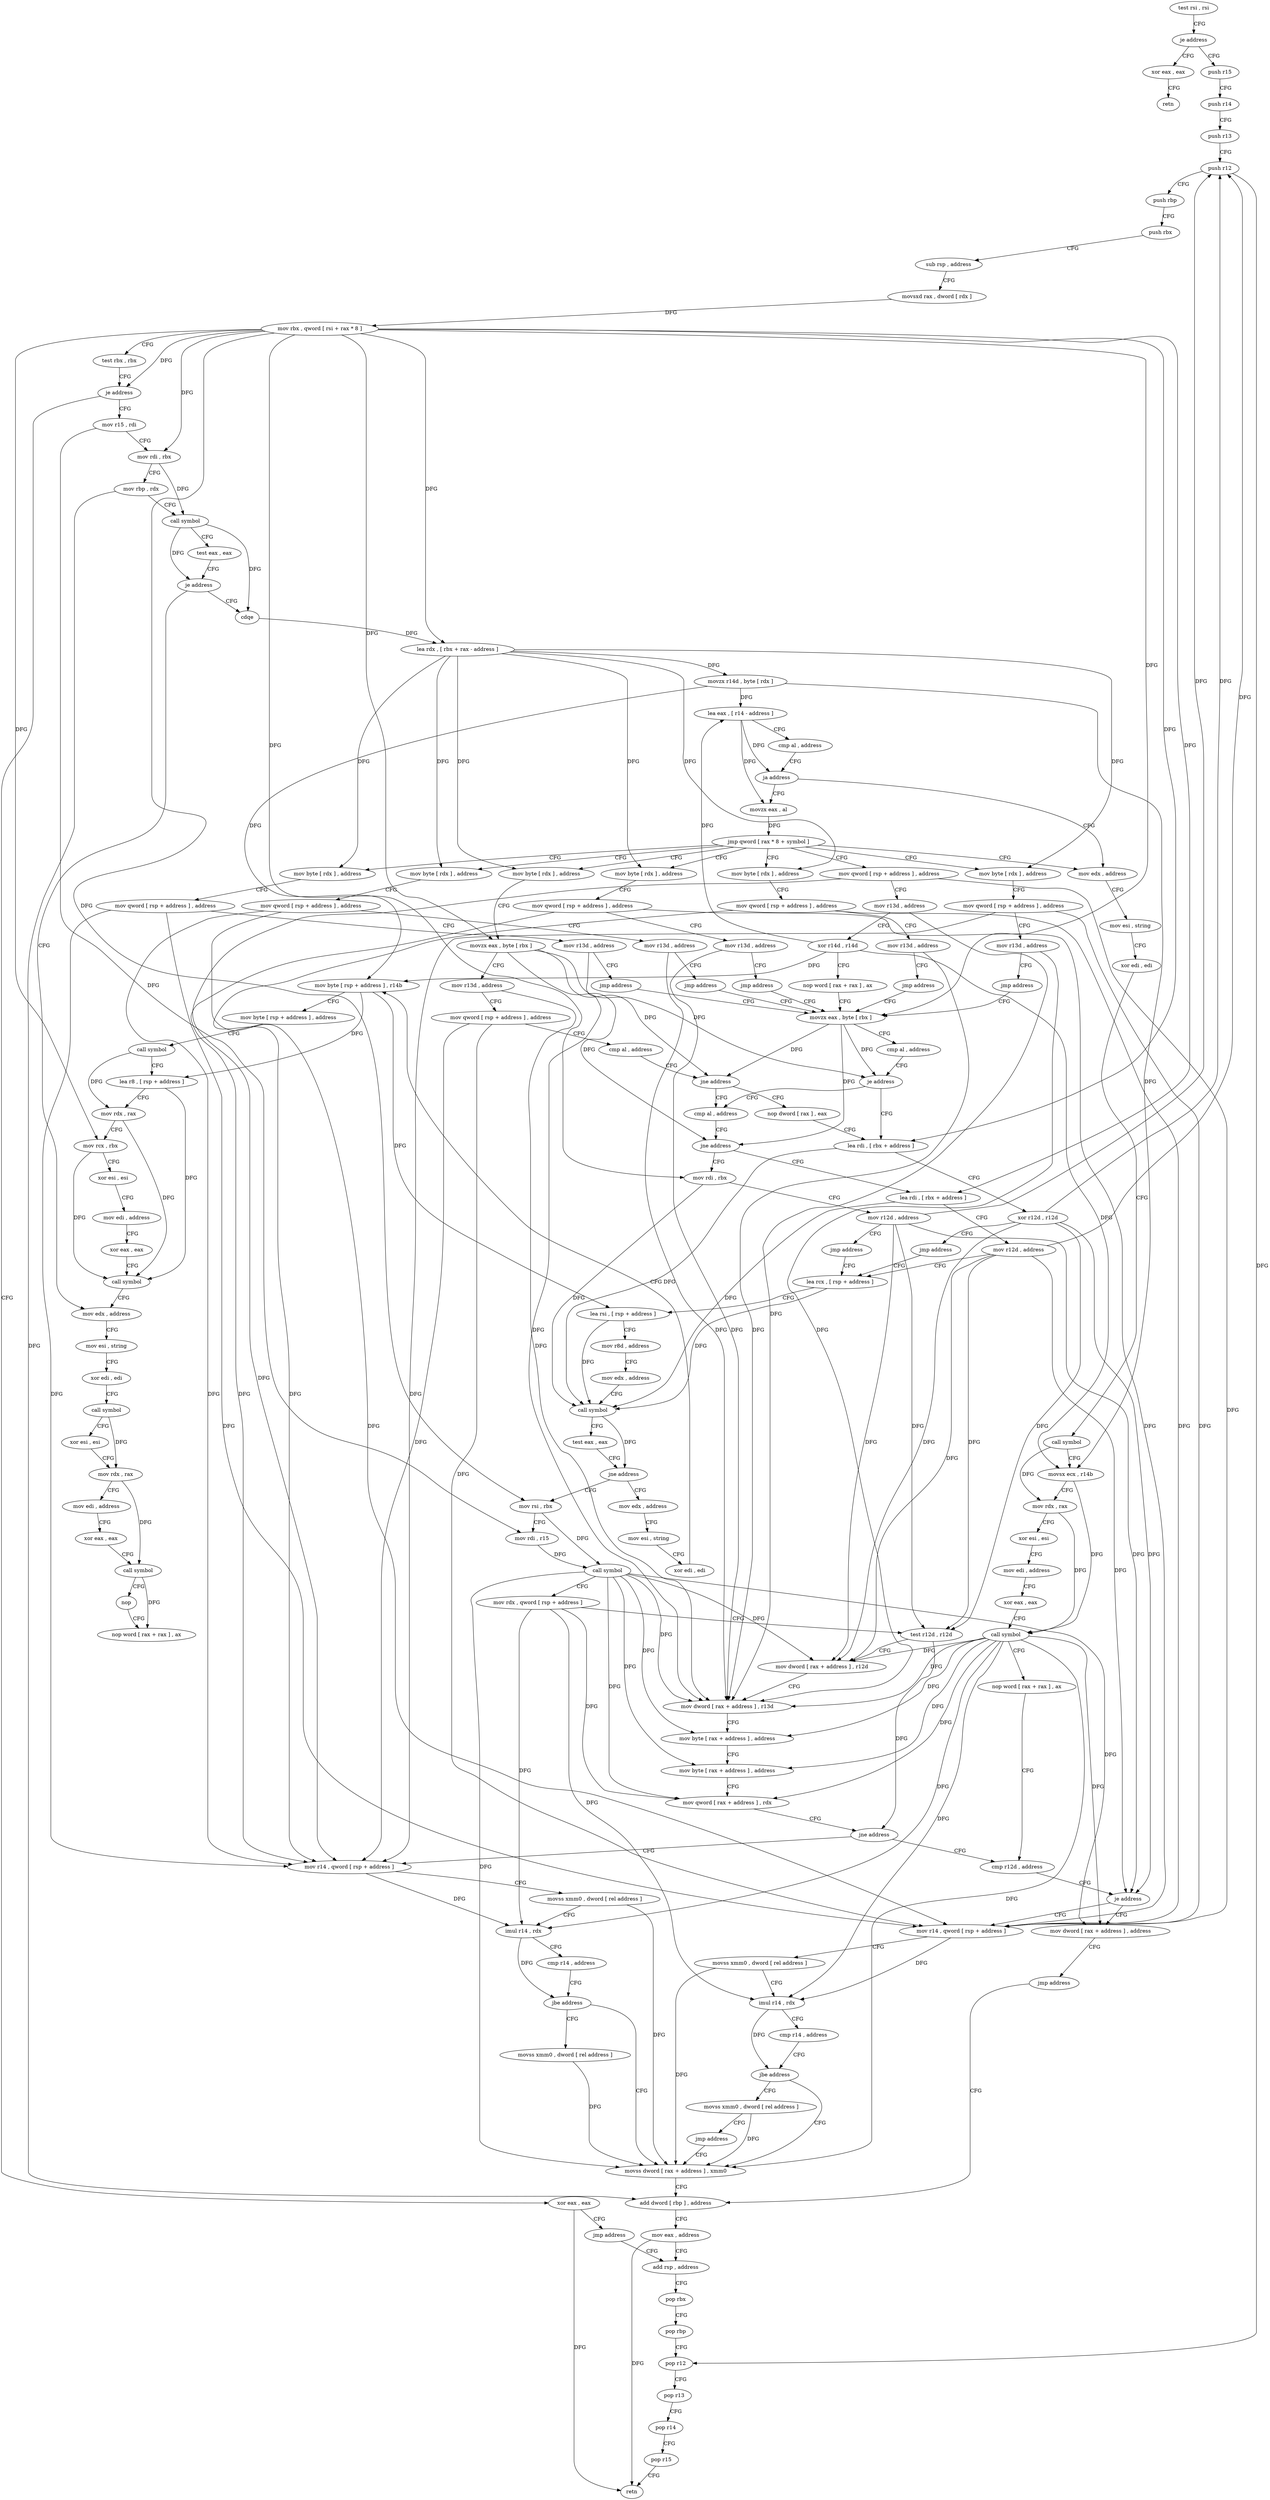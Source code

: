 digraph "func" {
"4260624" [label = "test rsi , rsi" ]
"4260627" [label = "je address" ]
"4261216" [label = "xor eax , eax" ]
"4260633" [label = "push r15" ]
"4261218" [label = "retn" ]
"4260635" [label = "push r14" ]
"4260637" [label = "push r13" ]
"4260639" [label = "push r12" ]
"4260641" [label = "push rbp" ]
"4260642" [label = "push rbx" ]
"4260643" [label = "sub rsp , address" ]
"4260647" [label = "movsxd rax , dword [ rdx ]" ]
"4260650" [label = "mov rbx , qword [ rsi + rax * 8 ]" ]
"4260654" [label = "test rbx , rbx" ]
"4260657" [label = "je address" ]
"4261272" [label = "xor eax , eax" ]
"4260663" [label = "mov r15 , rdi" ]
"4261274" [label = "jmp address" ]
"4260900" [label = "add rsp , address" ]
"4260666" [label = "mov rdi , rbx" ]
"4260669" [label = "mov rbp , rdx" ]
"4260672" [label = "call symbol" ]
"4260677" [label = "test eax , eax" ]
"4260679" [label = "je address" ]
"4261331" [label = "mov edx , address" ]
"4260685" [label = "cdqe" ]
"4260904" [label = "pop rbx" ]
"4260905" [label = "pop rbp" ]
"4260906" [label = "pop r12" ]
"4260908" [label = "pop r13" ]
"4260910" [label = "pop r14" ]
"4260912" [label = "pop r15" ]
"4260914" [label = "retn" ]
"4261336" [label = "mov esi , string" ]
"4261341" [label = "xor edi , edi" ]
"4261343" [label = "call symbol" ]
"4261348" [label = "xor esi , esi" ]
"4261350" [label = "mov rdx , rax" ]
"4261353" [label = "mov edi , address" ]
"4261358" [label = "xor eax , eax" ]
"4261360" [label = "call symbol" ]
"4261365" [label = "nop" ]
"4261366" [label = "nop word [ rax + rax ] , ax" ]
"4260687" [label = "lea rdx , [ rbx + rax - address ]" ]
"4260692" [label = "movzx r14d , byte [ rdx ]" ]
"4260696" [label = "lea eax , [ r14 - address ]" ]
"4260700" [label = "cmp al , address" ]
"4260702" [label = "ja address" ]
"4261120" [label = "mov edx , address" ]
"4260708" [label = "movzx eax , al" ]
"4261125" [label = "mov esi , string" ]
"4261130" [label = "xor edi , edi" ]
"4261132" [label = "call symbol" ]
"4261137" [label = "movsx ecx , r14b" ]
"4261141" [label = "mov rdx , rax" ]
"4261144" [label = "xor esi , esi" ]
"4261146" [label = "mov edi , address" ]
"4261151" [label = "xor eax , eax" ]
"4261153" [label = "call symbol" ]
"4261158" [label = "nop word [ rax + rax ] , ax" ]
"4261168" [label = "cmp r12d , address" ]
"4260711" [label = "jmp qword [ rax * 8 + symbol ]" ]
"4260720" [label = "mov qword [ rsp + address ] , address" ]
"4260920" [label = "mov byte [ rdx ] , address" ]
"4260968" [label = "mov byte [ rdx ] , address" ]
"4260992" [label = "mov byte [ rdx ] , address" ]
"4261024" [label = "mov byte [ rdx ] , address" ]
"4261056" [label = "mov byte [ rdx ] , address" ]
"4261088" [label = "mov byte [ rdx ] , address" ]
"4261224" [label = "mov r14 , qword [ rsp + address ]" ]
"4261229" [label = "movss xmm0 , dword [ rel address ]" ]
"4261237" [label = "imul r14 , rdx" ]
"4261241" [label = "cmp r14 , address" ]
"4261248" [label = "jbe address" ]
"4260886" [label = "movss dword [ rax + address ] , xmm0" ]
"4261254" [label = "movss xmm0 , dword [ rel address ]" ]
"4261174" [label = "mov dword [ rax + address ] , address" ]
"4261181" [label = "jmp address" ]
"4260891" [label = "add dword [ rbp ] , address" ]
"4260729" [label = "mov r13d , address" ]
"4260735" [label = "xor r14d , r14d" ]
"4260738" [label = "nop word [ rax + rax ] , ax" ]
"4260744" [label = "movzx eax , byte [ rbx ]" ]
"4260923" [label = "movzx eax , byte [ rbx ]" ]
"4260926" [label = "mov r13d , address" ]
"4260932" [label = "mov qword [ rsp + address ] , address" ]
"4260941" [label = "cmp al , address" ]
"4260943" [label = "jne address" ]
"4260755" [label = "cmp al , address" ]
"4260949" [label = "nop dword [ rax ] , eax" ]
"4260971" [label = "mov qword [ rsp + address ] , address" ]
"4260980" [label = "mov r13d , address" ]
"4260986" [label = "jmp address" ]
"4260995" [label = "mov qword [ rsp + address ] , address" ]
"4261004" [label = "mov r13d , address" ]
"4261010" [label = "jmp address" ]
"4261027" [label = "mov qword [ rsp + address ] , address" ]
"4261036" [label = "mov r13d , address" ]
"4261042" [label = "jmp address" ]
"4261059" [label = "mov qword [ rsp + address ] , address" ]
"4261068" [label = "mov r13d , address" ]
"4261074" [label = "jmp address" ]
"4261091" [label = "mov qword [ rsp + address ] , address" ]
"4261100" [label = "mov r13d , address" ]
"4261106" [label = "jmp address" ]
"4261262" [label = "jmp address" ]
"4260895" [label = "mov eax , address" ]
"4260952" [label = "lea rdi , [ rbx + address ]" ]
"4260956" [label = "xor r12d , r12d" ]
"4260959" [label = "jmp address" ]
"4260773" [label = "lea rcx , [ rsp + address ]" ]
"4260757" [label = "jne address" ]
"4261192" [label = "mov rdi , rbx" ]
"4260763" [label = "lea rdi , [ rbx + address ]" ]
"4260747" [label = "cmp al , address" ]
"4260749" [label = "je address" ]
"4260778" [label = "lea rsi , [ rsp + address ]" ]
"4260783" [label = "mov r8d , address" ]
"4260789" [label = "mov edx , address" ]
"4260794" [label = "call symbol" ]
"4260799" [label = "test eax , eax" ]
"4260801" [label = "jne address" ]
"4261279" [label = "mov edx , address" ]
"4260807" [label = "mov rsi , rbx" ]
"4261195" [label = "mov r12d , address" ]
"4261201" [label = "jmp address" ]
"4260767" [label = "mov r12d , address" ]
"4261284" [label = "mov esi , string" ]
"4261289" [label = "xor edi , edi" ]
"4261291" [label = "mov byte [ rsp + address ] , r14b" ]
"4261296" [label = "mov byte [ rsp + address ] , address" ]
"4261301" [label = "call symbol" ]
"4261306" [label = "lea r8 , [ rsp + address ]" ]
"4261311" [label = "mov rdx , rax" ]
"4261314" [label = "mov rcx , rbx" ]
"4261317" [label = "xor esi , esi" ]
"4261319" [label = "mov edi , address" ]
"4261324" [label = "xor eax , eax" ]
"4261326" [label = "call symbol" ]
"4260810" [label = "mov rdi , r15" ]
"4260813" [label = "call symbol" ]
"4260818" [label = "mov rdx , qword [ rsp + address ]" ]
"4260823" [label = "test r12d , r12d" ]
"4260826" [label = "mov dword [ rax + address ] , r12d" ]
"4260830" [label = "mov dword [ rax + address ] , r13d" ]
"4260834" [label = "mov byte [ rax + address ] , address" ]
"4260838" [label = "mov byte [ rax + address ] , address" ]
"4260842" [label = "mov qword [ rax + address ] , rdx" ]
"4260846" [label = "jne address" ]
"4260852" [label = "mov r14 , qword [ rsp + address ]" ]
"4261172" [label = "je address" ]
"4260857" [label = "movss xmm0 , dword [ rel address ]" ]
"4260865" [label = "imul r14 , rdx" ]
"4260869" [label = "cmp r14 , address" ]
"4260876" [label = "jbe address" ]
"4260878" [label = "movss xmm0 , dword [ rel address ]" ]
"4260624" -> "4260627" [ label = "CFG" ]
"4260627" -> "4261216" [ label = "CFG" ]
"4260627" -> "4260633" [ label = "CFG" ]
"4261216" -> "4261218" [ label = "CFG" ]
"4260633" -> "4260635" [ label = "CFG" ]
"4260635" -> "4260637" [ label = "CFG" ]
"4260637" -> "4260639" [ label = "CFG" ]
"4260639" -> "4260641" [ label = "CFG" ]
"4260639" -> "4260906" [ label = "DFG" ]
"4260641" -> "4260642" [ label = "CFG" ]
"4260642" -> "4260643" [ label = "CFG" ]
"4260643" -> "4260647" [ label = "CFG" ]
"4260647" -> "4260650" [ label = "DFG" ]
"4260650" -> "4260654" [ label = "CFG" ]
"4260650" -> "4260657" [ label = "DFG" ]
"4260650" -> "4260666" [ label = "DFG" ]
"4260650" -> "4260687" [ label = "DFG" ]
"4260650" -> "4260923" [ label = "DFG" ]
"4260650" -> "4260744" [ label = "DFG" ]
"4260650" -> "4260952" [ label = "DFG" ]
"4260650" -> "4261192" [ label = "DFG" ]
"4260650" -> "4260763" [ label = "DFG" ]
"4260650" -> "4261314" [ label = "DFG" ]
"4260650" -> "4260807" [ label = "DFG" ]
"4260654" -> "4260657" [ label = "CFG" ]
"4260657" -> "4261272" [ label = "CFG" ]
"4260657" -> "4260663" [ label = "CFG" ]
"4261272" -> "4261274" [ label = "CFG" ]
"4261272" -> "4260914" [ label = "DFG" ]
"4260663" -> "4260666" [ label = "CFG" ]
"4260663" -> "4260810" [ label = "DFG" ]
"4261274" -> "4260900" [ label = "CFG" ]
"4260900" -> "4260904" [ label = "CFG" ]
"4260666" -> "4260669" [ label = "CFG" ]
"4260666" -> "4260672" [ label = "DFG" ]
"4260669" -> "4260672" [ label = "CFG" ]
"4260669" -> "4260891" [ label = "DFG" ]
"4260672" -> "4260677" [ label = "CFG" ]
"4260672" -> "4260679" [ label = "DFG" ]
"4260672" -> "4260685" [ label = "DFG" ]
"4260677" -> "4260679" [ label = "CFG" ]
"4260679" -> "4261331" [ label = "CFG" ]
"4260679" -> "4260685" [ label = "CFG" ]
"4261331" -> "4261336" [ label = "CFG" ]
"4260685" -> "4260687" [ label = "DFG" ]
"4260904" -> "4260905" [ label = "CFG" ]
"4260905" -> "4260906" [ label = "CFG" ]
"4260906" -> "4260908" [ label = "CFG" ]
"4260908" -> "4260910" [ label = "CFG" ]
"4260910" -> "4260912" [ label = "CFG" ]
"4260912" -> "4260914" [ label = "CFG" ]
"4261336" -> "4261341" [ label = "CFG" ]
"4261341" -> "4261343" [ label = "CFG" ]
"4261343" -> "4261348" [ label = "CFG" ]
"4261343" -> "4261350" [ label = "DFG" ]
"4261348" -> "4261350" [ label = "CFG" ]
"4261350" -> "4261353" [ label = "CFG" ]
"4261350" -> "4261360" [ label = "DFG" ]
"4261353" -> "4261358" [ label = "CFG" ]
"4261358" -> "4261360" [ label = "CFG" ]
"4261360" -> "4261365" [ label = "CFG" ]
"4261360" -> "4261366" [ label = "DFG" ]
"4261365" -> "4261366" [ label = "CFG" ]
"4260687" -> "4260692" [ label = "DFG" ]
"4260687" -> "4260920" [ label = "DFG" ]
"4260687" -> "4260968" [ label = "DFG" ]
"4260687" -> "4260992" [ label = "DFG" ]
"4260687" -> "4261024" [ label = "DFG" ]
"4260687" -> "4261056" [ label = "DFG" ]
"4260687" -> "4261088" [ label = "DFG" ]
"4260692" -> "4260696" [ label = "DFG" ]
"4260692" -> "4261137" [ label = "DFG" ]
"4260692" -> "4261291" [ label = "DFG" ]
"4260696" -> "4260700" [ label = "CFG" ]
"4260696" -> "4260702" [ label = "DFG" ]
"4260696" -> "4260708" [ label = "DFG" ]
"4260700" -> "4260702" [ label = "CFG" ]
"4260702" -> "4261120" [ label = "CFG" ]
"4260702" -> "4260708" [ label = "CFG" ]
"4261120" -> "4261125" [ label = "CFG" ]
"4260708" -> "4260711" [ label = "DFG" ]
"4261125" -> "4261130" [ label = "CFG" ]
"4261130" -> "4261132" [ label = "CFG" ]
"4261132" -> "4261137" [ label = "CFG" ]
"4261132" -> "4261141" [ label = "DFG" ]
"4261137" -> "4261141" [ label = "CFG" ]
"4261137" -> "4261153" [ label = "DFG" ]
"4261141" -> "4261144" [ label = "CFG" ]
"4261141" -> "4261153" [ label = "DFG" ]
"4261144" -> "4261146" [ label = "CFG" ]
"4261146" -> "4261151" [ label = "CFG" ]
"4261151" -> "4261153" [ label = "CFG" ]
"4261153" -> "4261158" [ label = "CFG" ]
"4261153" -> "4261174" [ label = "DFG" ]
"4261153" -> "4260886" [ label = "DFG" ]
"4261153" -> "4260826" [ label = "DFG" ]
"4261153" -> "4260830" [ label = "DFG" ]
"4261153" -> "4260834" [ label = "DFG" ]
"4261153" -> "4260838" [ label = "DFG" ]
"4261153" -> "4260842" [ label = "DFG" ]
"4261153" -> "4261237" [ label = "DFG" ]
"4261153" -> "4260865" [ label = "DFG" ]
"4261158" -> "4261168" [ label = "CFG" ]
"4261168" -> "4261172" [ label = "CFG" ]
"4260711" -> "4260720" [ label = "CFG" ]
"4260711" -> "4260920" [ label = "CFG" ]
"4260711" -> "4260968" [ label = "CFG" ]
"4260711" -> "4260992" [ label = "CFG" ]
"4260711" -> "4261024" [ label = "CFG" ]
"4260711" -> "4261056" [ label = "CFG" ]
"4260711" -> "4261088" [ label = "CFG" ]
"4260711" -> "4261120" [ label = "CFG" ]
"4260720" -> "4260729" [ label = "CFG" ]
"4260720" -> "4261224" [ label = "DFG" ]
"4260720" -> "4260852" [ label = "DFG" ]
"4260920" -> "4260923" [ label = "CFG" ]
"4260968" -> "4260971" [ label = "CFG" ]
"4260992" -> "4260995" [ label = "CFG" ]
"4261024" -> "4261027" [ label = "CFG" ]
"4261056" -> "4261059" [ label = "CFG" ]
"4261088" -> "4261091" [ label = "CFG" ]
"4261224" -> "4261229" [ label = "CFG" ]
"4261224" -> "4261237" [ label = "DFG" ]
"4261229" -> "4261237" [ label = "CFG" ]
"4261229" -> "4260886" [ label = "DFG" ]
"4261237" -> "4261241" [ label = "CFG" ]
"4261237" -> "4261248" [ label = "DFG" ]
"4261241" -> "4261248" [ label = "CFG" ]
"4261248" -> "4260886" [ label = "CFG" ]
"4261248" -> "4261254" [ label = "CFG" ]
"4260886" -> "4260891" [ label = "CFG" ]
"4261254" -> "4261262" [ label = "CFG" ]
"4261254" -> "4260886" [ label = "DFG" ]
"4261174" -> "4261181" [ label = "CFG" ]
"4261181" -> "4260891" [ label = "CFG" ]
"4260891" -> "4260895" [ label = "CFG" ]
"4260729" -> "4260735" [ label = "CFG" ]
"4260729" -> "4260830" [ label = "DFG" ]
"4260735" -> "4260738" [ label = "CFG" ]
"4260735" -> "4260696" [ label = "DFG" ]
"4260735" -> "4261137" [ label = "DFG" ]
"4260735" -> "4261291" [ label = "DFG" ]
"4260738" -> "4260744" [ label = "CFG" ]
"4260744" -> "4260747" [ label = "CFG" ]
"4260744" -> "4260943" [ label = "DFG" ]
"4260744" -> "4260749" [ label = "DFG" ]
"4260744" -> "4260757" [ label = "DFG" ]
"4260923" -> "4260926" [ label = "CFG" ]
"4260923" -> "4260943" [ label = "DFG" ]
"4260923" -> "4260749" [ label = "DFG" ]
"4260923" -> "4260757" [ label = "DFG" ]
"4260926" -> "4260932" [ label = "CFG" ]
"4260926" -> "4260830" [ label = "DFG" ]
"4260932" -> "4260941" [ label = "CFG" ]
"4260932" -> "4261224" [ label = "DFG" ]
"4260932" -> "4260852" [ label = "DFG" ]
"4260941" -> "4260943" [ label = "CFG" ]
"4260943" -> "4260755" [ label = "CFG" ]
"4260943" -> "4260949" [ label = "CFG" ]
"4260755" -> "4260757" [ label = "CFG" ]
"4260949" -> "4260952" [ label = "CFG" ]
"4260971" -> "4260980" [ label = "CFG" ]
"4260971" -> "4261224" [ label = "DFG" ]
"4260971" -> "4260852" [ label = "DFG" ]
"4260980" -> "4260986" [ label = "CFG" ]
"4260980" -> "4260830" [ label = "DFG" ]
"4260986" -> "4260744" [ label = "CFG" ]
"4260995" -> "4261004" [ label = "CFG" ]
"4260995" -> "4261224" [ label = "DFG" ]
"4260995" -> "4260852" [ label = "DFG" ]
"4261004" -> "4261010" [ label = "CFG" ]
"4261004" -> "4260830" [ label = "DFG" ]
"4261010" -> "4260744" [ label = "CFG" ]
"4261027" -> "4261036" [ label = "CFG" ]
"4261027" -> "4261224" [ label = "DFG" ]
"4261027" -> "4260852" [ label = "DFG" ]
"4261036" -> "4261042" [ label = "CFG" ]
"4261036" -> "4260830" [ label = "DFG" ]
"4261042" -> "4260744" [ label = "CFG" ]
"4261059" -> "4261068" [ label = "CFG" ]
"4261059" -> "4261224" [ label = "DFG" ]
"4261059" -> "4260852" [ label = "DFG" ]
"4261068" -> "4261074" [ label = "CFG" ]
"4261068" -> "4260830" [ label = "DFG" ]
"4261074" -> "4260744" [ label = "CFG" ]
"4261091" -> "4261100" [ label = "CFG" ]
"4261091" -> "4261224" [ label = "DFG" ]
"4261091" -> "4260852" [ label = "DFG" ]
"4261100" -> "4261106" [ label = "CFG" ]
"4261100" -> "4260830" [ label = "DFG" ]
"4261106" -> "4260744" [ label = "CFG" ]
"4261262" -> "4260886" [ label = "CFG" ]
"4260895" -> "4260900" [ label = "CFG" ]
"4260895" -> "4260914" [ label = "DFG" ]
"4260952" -> "4260956" [ label = "CFG" ]
"4260952" -> "4260794" [ label = "DFG" ]
"4260956" -> "4260959" [ label = "CFG" ]
"4260956" -> "4260639" [ label = "DFG" ]
"4260956" -> "4261172" [ label = "DFG" ]
"4260956" -> "4260823" [ label = "DFG" ]
"4260956" -> "4260826" [ label = "DFG" ]
"4260959" -> "4260773" [ label = "CFG" ]
"4260773" -> "4260778" [ label = "CFG" ]
"4260773" -> "4260794" [ label = "DFG" ]
"4260757" -> "4261192" [ label = "CFG" ]
"4260757" -> "4260763" [ label = "CFG" ]
"4261192" -> "4261195" [ label = "CFG" ]
"4261192" -> "4260794" [ label = "DFG" ]
"4260763" -> "4260767" [ label = "CFG" ]
"4260763" -> "4260794" [ label = "DFG" ]
"4260747" -> "4260749" [ label = "CFG" ]
"4260749" -> "4260952" [ label = "CFG" ]
"4260749" -> "4260755" [ label = "CFG" ]
"4260778" -> "4260783" [ label = "CFG" ]
"4260778" -> "4260794" [ label = "DFG" ]
"4260783" -> "4260789" [ label = "CFG" ]
"4260789" -> "4260794" [ label = "CFG" ]
"4260794" -> "4260799" [ label = "CFG" ]
"4260794" -> "4260801" [ label = "DFG" ]
"4260799" -> "4260801" [ label = "CFG" ]
"4260801" -> "4261279" [ label = "CFG" ]
"4260801" -> "4260807" [ label = "CFG" ]
"4261279" -> "4261284" [ label = "CFG" ]
"4260807" -> "4260810" [ label = "CFG" ]
"4260807" -> "4260813" [ label = "DFG" ]
"4261195" -> "4261201" [ label = "CFG" ]
"4261195" -> "4260639" [ label = "DFG" ]
"4261195" -> "4261172" [ label = "DFG" ]
"4261195" -> "4260823" [ label = "DFG" ]
"4261195" -> "4260826" [ label = "DFG" ]
"4261201" -> "4260773" [ label = "CFG" ]
"4260767" -> "4260773" [ label = "CFG" ]
"4260767" -> "4260639" [ label = "DFG" ]
"4260767" -> "4261172" [ label = "DFG" ]
"4260767" -> "4260823" [ label = "DFG" ]
"4260767" -> "4260826" [ label = "DFG" ]
"4261284" -> "4261289" [ label = "CFG" ]
"4261289" -> "4261291" [ label = "CFG" ]
"4261291" -> "4261296" [ label = "CFG" ]
"4261291" -> "4260778" [ label = "DFG" ]
"4261291" -> "4261306" [ label = "DFG" ]
"4261296" -> "4261301" [ label = "CFG" ]
"4261301" -> "4261306" [ label = "CFG" ]
"4261301" -> "4261311" [ label = "DFG" ]
"4261306" -> "4261311" [ label = "CFG" ]
"4261306" -> "4261326" [ label = "DFG" ]
"4261311" -> "4261314" [ label = "CFG" ]
"4261311" -> "4261326" [ label = "DFG" ]
"4261314" -> "4261317" [ label = "CFG" ]
"4261314" -> "4261326" [ label = "DFG" ]
"4261317" -> "4261319" [ label = "CFG" ]
"4261319" -> "4261324" [ label = "CFG" ]
"4261324" -> "4261326" [ label = "CFG" ]
"4261326" -> "4261331" [ label = "CFG" ]
"4260810" -> "4260813" [ label = "DFG" ]
"4260813" -> "4260818" [ label = "CFG" ]
"4260813" -> "4261174" [ label = "DFG" ]
"4260813" -> "4260886" [ label = "DFG" ]
"4260813" -> "4260826" [ label = "DFG" ]
"4260813" -> "4260830" [ label = "DFG" ]
"4260813" -> "4260834" [ label = "DFG" ]
"4260813" -> "4260838" [ label = "DFG" ]
"4260813" -> "4260842" [ label = "DFG" ]
"4260818" -> "4260823" [ label = "CFG" ]
"4260818" -> "4261237" [ label = "DFG" ]
"4260818" -> "4260842" [ label = "DFG" ]
"4260818" -> "4260865" [ label = "DFG" ]
"4260823" -> "4260826" [ label = "CFG" ]
"4260823" -> "4260846" [ label = "DFG" ]
"4260826" -> "4260830" [ label = "CFG" ]
"4260830" -> "4260834" [ label = "CFG" ]
"4260834" -> "4260838" [ label = "CFG" ]
"4260838" -> "4260842" [ label = "CFG" ]
"4260842" -> "4260846" [ label = "CFG" ]
"4260846" -> "4261168" [ label = "CFG" ]
"4260846" -> "4260852" [ label = "CFG" ]
"4260852" -> "4260857" [ label = "CFG" ]
"4260852" -> "4260865" [ label = "DFG" ]
"4261172" -> "4261224" [ label = "CFG" ]
"4261172" -> "4261174" [ label = "CFG" ]
"4260857" -> "4260865" [ label = "CFG" ]
"4260857" -> "4260886" [ label = "DFG" ]
"4260865" -> "4260869" [ label = "CFG" ]
"4260865" -> "4260876" [ label = "DFG" ]
"4260869" -> "4260876" [ label = "CFG" ]
"4260876" -> "4260886" [ label = "CFG" ]
"4260876" -> "4260878" [ label = "CFG" ]
"4260878" -> "4260886" [ label = "DFG" ]
}
